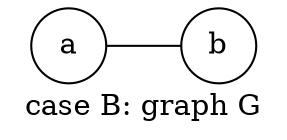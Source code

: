 graph G1 {
   a [shape = circle];
   b [shape = circle];
   a -- b;
   label = "case B: graph G";
   rankdir=LR;
}
